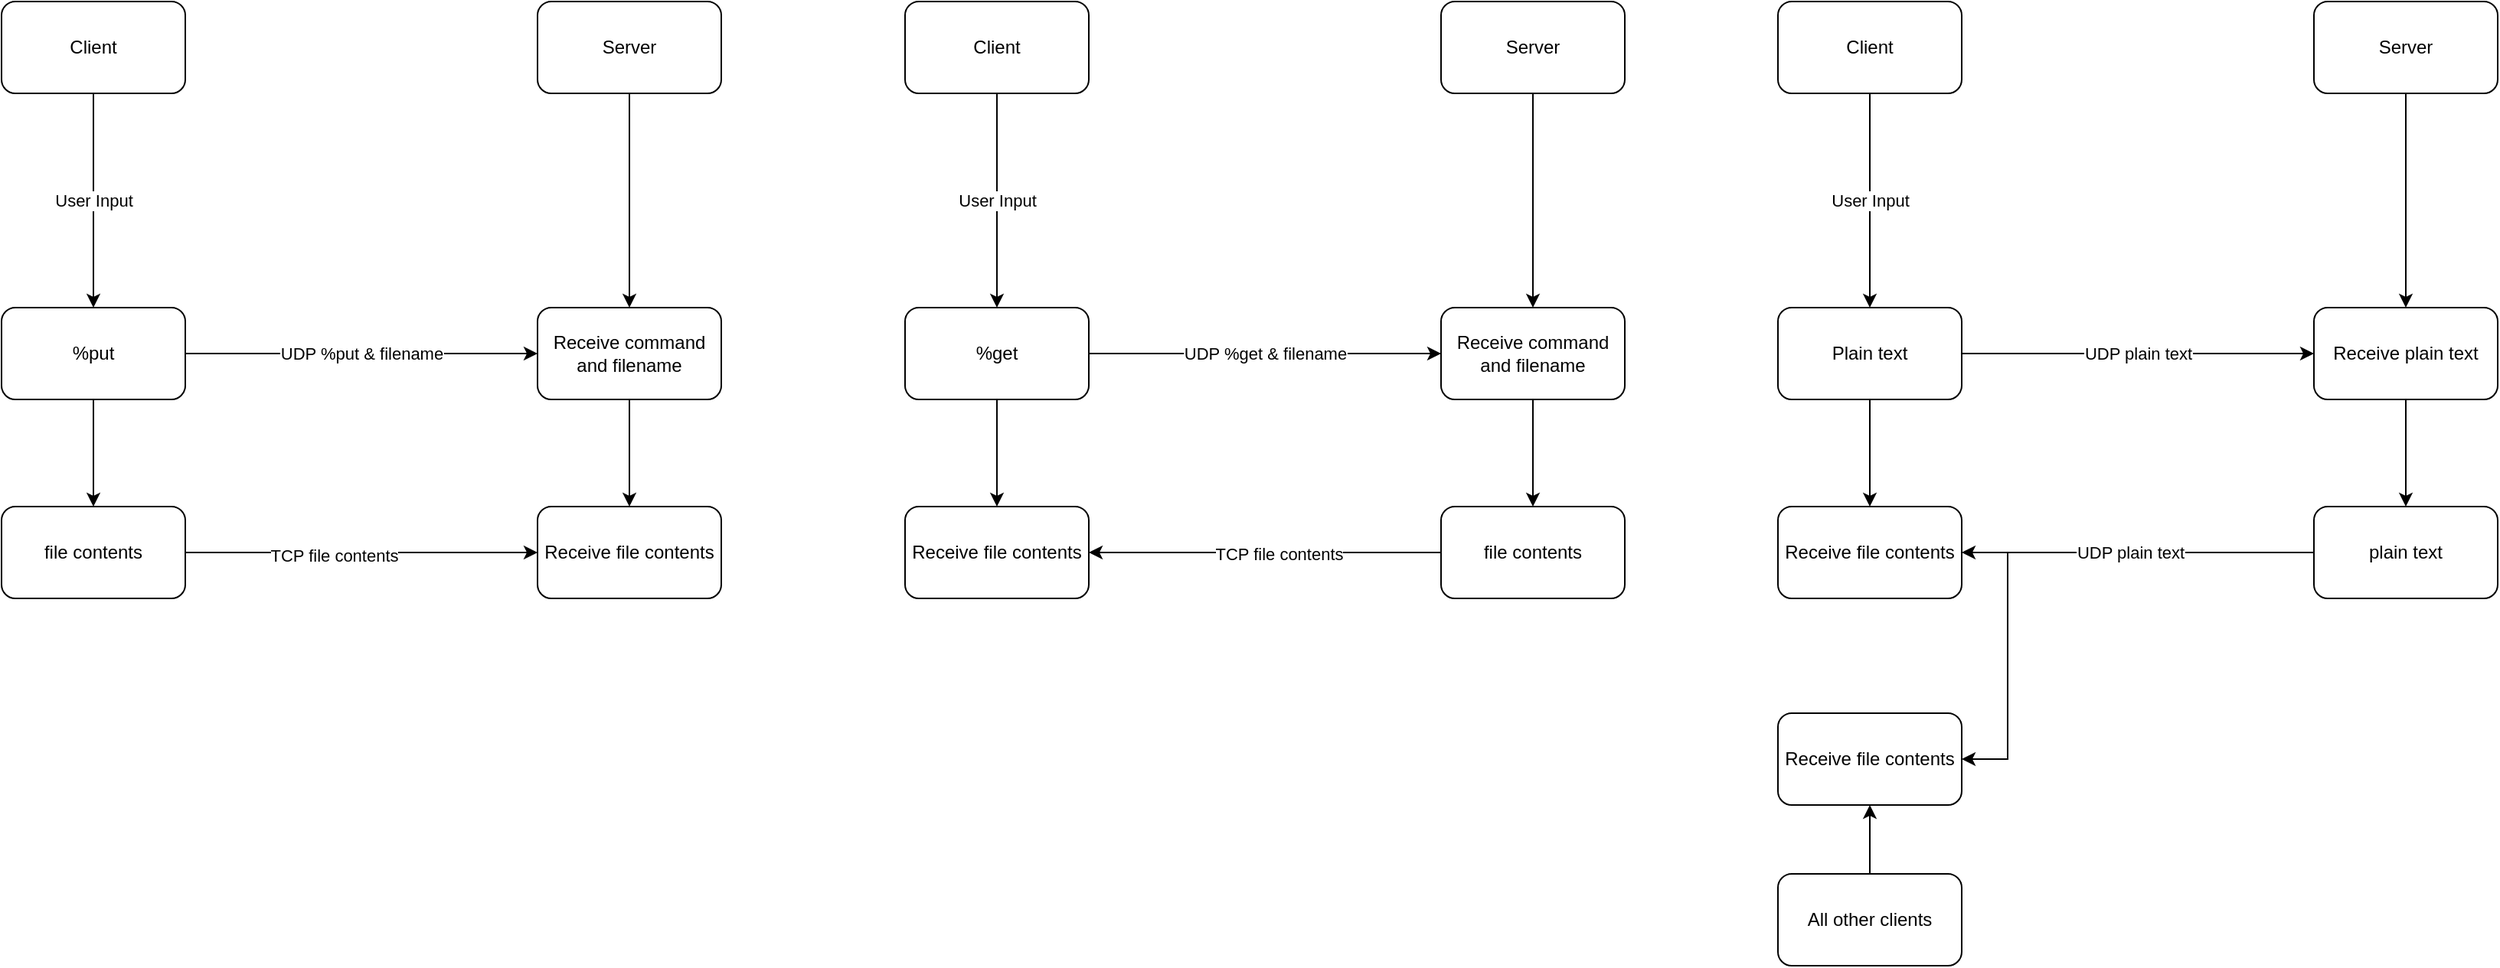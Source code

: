 <mxfile version="24.7.8">
  <diagram id="C5RBs43oDa-KdzZeNtuy" name="Page-1">
    <mxGraphModel dx="1195" dy="699" grid="1" gridSize="10" guides="1" tooltips="1" connect="1" arrows="1" fold="1" page="1" pageScale="1" pageWidth="827" pageHeight="1169" math="0" shadow="0">
      <root>
        <mxCell id="WIyWlLk6GJQsqaUBKTNV-0" />
        <mxCell id="WIyWlLk6GJQsqaUBKTNV-1" parent="WIyWlLk6GJQsqaUBKTNV-0" />
        <mxCell id="2UwS48QcFwTqUEproepU-4" value="User Input" style="edgeStyle=orthogonalEdgeStyle;rounded=0;orthogonalLoop=1;jettySize=auto;html=1;exitX=0.5;exitY=1;exitDx=0;exitDy=0;entryX=0.5;entryY=0;entryDx=0;entryDy=0;" edge="1" parent="WIyWlLk6GJQsqaUBKTNV-1" source="2UwS48QcFwTqUEproepU-0" target="2UwS48QcFwTqUEproepU-12">
          <mxGeometry relative="1" as="geometry">
            <mxPoint x="190" y="290" as="targetPoint" />
          </mxGeometry>
        </mxCell>
        <mxCell id="2UwS48QcFwTqUEproepU-0" value="Client" style="rounded=1;whiteSpace=wrap;html=1;" vertex="1" parent="WIyWlLk6GJQsqaUBKTNV-1">
          <mxGeometry x="130" y="90" width="120" height="60" as="geometry" />
        </mxCell>
        <mxCell id="2UwS48QcFwTqUEproepU-9" value="UDP %put &amp;amp; filename" style="edgeStyle=orthogonalEdgeStyle;rounded=0;orthogonalLoop=1;jettySize=auto;html=1;exitX=1;exitY=0.5;exitDx=0;exitDy=0;entryX=0;entryY=0.5;entryDx=0;entryDy=0;" edge="1" parent="WIyWlLk6GJQsqaUBKTNV-1" source="2UwS48QcFwTqUEproepU-12" target="2UwS48QcFwTqUEproepU-34">
          <mxGeometry relative="1" as="geometry">
            <mxPoint x="230" y="330" as="sourcePoint" />
            <mxPoint x="540" y="320" as="targetPoint" />
          </mxGeometry>
        </mxCell>
        <mxCell id="2UwS48QcFwTqUEproepU-35" style="edgeStyle=orthogonalEdgeStyle;rounded=0;orthogonalLoop=1;jettySize=auto;html=1;exitX=0.5;exitY=1;exitDx=0;exitDy=0;entryX=0.5;entryY=0;entryDx=0;entryDy=0;" edge="1" parent="WIyWlLk6GJQsqaUBKTNV-1" source="2UwS48QcFwTqUEproepU-7" target="2UwS48QcFwTqUEproepU-34">
          <mxGeometry relative="1" as="geometry" />
        </mxCell>
        <mxCell id="2UwS48QcFwTqUEproepU-7" value="Server" style="rounded=1;whiteSpace=wrap;html=1;" vertex="1" parent="WIyWlLk6GJQsqaUBKTNV-1">
          <mxGeometry x="480" y="90" width="120" height="60" as="geometry" />
        </mxCell>
        <mxCell id="2UwS48QcFwTqUEproepU-18" style="edgeStyle=orthogonalEdgeStyle;rounded=0;orthogonalLoop=1;jettySize=auto;html=1;exitX=0.5;exitY=1;exitDx=0;exitDy=0;entryX=0.5;entryY=0;entryDx=0;entryDy=0;" edge="1" parent="WIyWlLk6GJQsqaUBKTNV-1" source="2UwS48QcFwTqUEproepU-12">
          <mxGeometry relative="1" as="geometry">
            <mxPoint x="190" y="420" as="targetPoint" />
          </mxGeometry>
        </mxCell>
        <mxCell id="2UwS48QcFwTqUEproepU-12" value="%put" style="rounded=1;whiteSpace=wrap;html=1;" vertex="1" parent="WIyWlLk6GJQsqaUBKTNV-1">
          <mxGeometry x="130" y="290" width="120" height="60" as="geometry" />
        </mxCell>
        <mxCell id="2UwS48QcFwTqUEproepU-21" value="User Input" style="edgeStyle=orthogonalEdgeStyle;rounded=0;orthogonalLoop=1;jettySize=auto;html=1;exitX=0.5;exitY=1;exitDx=0;exitDy=0;entryX=0.5;entryY=0;entryDx=0;entryDy=0;" edge="1" source="2UwS48QcFwTqUEproepU-22" target="2UwS48QcFwTqUEproepU-27" parent="WIyWlLk6GJQsqaUBKTNV-1">
          <mxGeometry relative="1" as="geometry">
            <mxPoint x="780" y="290" as="targetPoint" />
          </mxGeometry>
        </mxCell>
        <mxCell id="2UwS48QcFwTqUEproepU-22" value="Client" style="rounded=1;whiteSpace=wrap;html=1;" vertex="1" parent="WIyWlLk6GJQsqaUBKTNV-1">
          <mxGeometry x="720" y="90" width="120" height="60" as="geometry" />
        </mxCell>
        <mxCell id="2UwS48QcFwTqUEproepU-42" style="edgeStyle=orthogonalEdgeStyle;rounded=0;orthogonalLoop=1;jettySize=auto;html=1;exitX=0.5;exitY=1;exitDx=0;exitDy=0;entryX=0.5;entryY=0;entryDx=0;entryDy=0;" edge="1" parent="WIyWlLk6GJQsqaUBKTNV-1" source="2UwS48QcFwTqUEproepU-25" target="2UwS48QcFwTqUEproepU-40">
          <mxGeometry relative="1" as="geometry" />
        </mxCell>
        <mxCell id="2UwS48QcFwTqUEproepU-25" value="Server" style="rounded=1;whiteSpace=wrap;html=1;" vertex="1" parent="WIyWlLk6GJQsqaUBKTNV-1">
          <mxGeometry x="1070" y="90" width="120" height="60" as="geometry" />
        </mxCell>
        <mxCell id="2UwS48QcFwTqUEproepU-26" style="edgeStyle=orthogonalEdgeStyle;rounded=0;orthogonalLoop=1;jettySize=auto;html=1;exitX=0.5;exitY=1;exitDx=0;exitDy=0;entryX=0.5;entryY=0;entryDx=0;entryDy=0;" edge="1" source="2UwS48QcFwTqUEproepU-27" target="2UwS48QcFwTqUEproepU-29" parent="WIyWlLk6GJQsqaUBKTNV-1">
          <mxGeometry relative="1" as="geometry" />
        </mxCell>
        <mxCell id="2UwS48QcFwTqUEproepU-43" value="UDP %get &amp;amp; filename" style="edgeStyle=orthogonalEdgeStyle;rounded=0;orthogonalLoop=1;jettySize=auto;html=1;exitX=1;exitY=0.5;exitDx=0;exitDy=0;entryX=0;entryY=0.5;entryDx=0;entryDy=0;" edge="1" parent="WIyWlLk6GJQsqaUBKTNV-1" source="2UwS48QcFwTqUEproepU-27" target="2UwS48QcFwTqUEproepU-40">
          <mxGeometry relative="1" as="geometry" />
        </mxCell>
        <mxCell id="2UwS48QcFwTqUEproepU-27" value="%get" style="rounded=1;whiteSpace=wrap;html=1;" vertex="1" parent="WIyWlLk6GJQsqaUBKTNV-1">
          <mxGeometry x="720" y="290" width="120" height="60" as="geometry" />
        </mxCell>
        <mxCell id="2UwS48QcFwTqUEproepU-29" value="Receive file contents" style="rounded=1;whiteSpace=wrap;html=1;" vertex="1" parent="WIyWlLk6GJQsqaUBKTNV-1">
          <mxGeometry x="720" y="420" width="120" height="60" as="geometry" />
        </mxCell>
        <mxCell id="2UwS48QcFwTqUEproepU-32" style="edgeStyle=orthogonalEdgeStyle;rounded=0;orthogonalLoop=1;jettySize=auto;html=1;exitX=1;exitY=0.5;exitDx=0;exitDy=0;entryX=0;entryY=0.5;entryDx=0;entryDy=0;" edge="1" parent="WIyWlLk6GJQsqaUBKTNV-1" source="2UwS48QcFwTqUEproepU-30" target="2UwS48QcFwTqUEproepU-38">
          <mxGeometry relative="1" as="geometry">
            <mxPoint x="540" y="450.167" as="targetPoint" />
          </mxGeometry>
        </mxCell>
        <mxCell id="2UwS48QcFwTqUEproepU-33" value="TCP file contents" style="edgeLabel;html=1;align=center;verticalAlign=middle;resizable=0;points=[];" vertex="1" connectable="0" parent="2UwS48QcFwTqUEproepU-32">
          <mxGeometry x="-0.163" y="-2" relative="1" as="geometry">
            <mxPoint as="offset" />
          </mxGeometry>
        </mxCell>
        <mxCell id="2UwS48QcFwTqUEproepU-30" value="file contents" style="rounded=1;whiteSpace=wrap;html=1;" vertex="1" parent="WIyWlLk6GJQsqaUBKTNV-1">
          <mxGeometry x="130" y="420" width="120" height="60" as="geometry" />
        </mxCell>
        <mxCell id="2UwS48QcFwTqUEproepU-37" style="edgeStyle=orthogonalEdgeStyle;rounded=0;orthogonalLoop=1;jettySize=auto;html=1;exitX=0.5;exitY=1;exitDx=0;exitDy=0;entryX=0.5;entryY=0;entryDx=0;entryDy=0;" edge="1" parent="WIyWlLk6GJQsqaUBKTNV-1" source="2UwS48QcFwTqUEproepU-34">
          <mxGeometry relative="1" as="geometry">
            <mxPoint x="540" y="420" as="targetPoint" />
          </mxGeometry>
        </mxCell>
        <mxCell id="2UwS48QcFwTqUEproepU-34" value="Receive command and filename" style="rounded=1;whiteSpace=wrap;html=1;" vertex="1" parent="WIyWlLk6GJQsqaUBKTNV-1">
          <mxGeometry x="480" y="290" width="120" height="60" as="geometry" />
        </mxCell>
        <mxCell id="2UwS48QcFwTqUEproepU-38" value="Receive file contents" style="rounded=1;whiteSpace=wrap;html=1;" vertex="1" parent="WIyWlLk6GJQsqaUBKTNV-1">
          <mxGeometry x="480" y="420" width="120" height="60" as="geometry" />
        </mxCell>
        <mxCell id="2UwS48QcFwTqUEproepU-46" style="edgeStyle=orthogonalEdgeStyle;rounded=0;orthogonalLoop=1;jettySize=auto;html=1;exitX=0.5;exitY=1;exitDx=0;exitDy=0;entryX=0.5;entryY=0;entryDx=0;entryDy=0;" edge="1" parent="WIyWlLk6GJQsqaUBKTNV-1" source="2UwS48QcFwTqUEproepU-40" target="2UwS48QcFwTqUEproepU-44">
          <mxGeometry relative="1" as="geometry" />
        </mxCell>
        <mxCell id="2UwS48QcFwTqUEproepU-40" value="Receive command and filename" style="rounded=1;whiteSpace=wrap;html=1;" vertex="1" parent="WIyWlLk6GJQsqaUBKTNV-1">
          <mxGeometry x="1070" y="290" width="120" height="60" as="geometry" />
        </mxCell>
        <mxCell id="2UwS48QcFwTqUEproepU-47" style="edgeStyle=orthogonalEdgeStyle;rounded=0;orthogonalLoop=1;jettySize=auto;html=1;exitX=0;exitY=0.5;exitDx=0;exitDy=0;entryX=1;entryY=0.5;entryDx=0;entryDy=0;" edge="1" parent="WIyWlLk6GJQsqaUBKTNV-1" source="2UwS48QcFwTqUEproepU-44" target="2UwS48QcFwTqUEproepU-29">
          <mxGeometry relative="1" as="geometry" />
        </mxCell>
        <mxCell id="2UwS48QcFwTqUEproepU-48" value="TCP file contents" style="edgeLabel;html=1;align=center;verticalAlign=middle;resizable=0;points=[];" vertex="1" connectable="0" parent="2UwS48QcFwTqUEproepU-47">
          <mxGeometry x="-0.072" y="1" relative="1" as="geometry">
            <mxPoint as="offset" />
          </mxGeometry>
        </mxCell>
        <mxCell id="2UwS48QcFwTqUEproepU-44" value="file contents" style="rounded=1;whiteSpace=wrap;html=1;" vertex="1" parent="WIyWlLk6GJQsqaUBKTNV-1">
          <mxGeometry x="1070" y="420" width="120" height="60" as="geometry" />
        </mxCell>
        <mxCell id="2UwS48QcFwTqUEproepU-49" value="User Input" style="edgeStyle=orthogonalEdgeStyle;rounded=0;orthogonalLoop=1;jettySize=auto;html=1;exitX=0.5;exitY=1;exitDx=0;exitDy=0;entryX=0.5;entryY=0;entryDx=0;entryDy=0;" edge="1" source="2UwS48QcFwTqUEproepU-50" target="2UwS48QcFwTqUEproepU-55" parent="WIyWlLk6GJQsqaUBKTNV-1">
          <mxGeometry relative="1" as="geometry">
            <mxPoint x="1350" y="290" as="targetPoint" />
          </mxGeometry>
        </mxCell>
        <mxCell id="2UwS48QcFwTqUEproepU-50" value="Client" style="rounded=1;whiteSpace=wrap;html=1;" vertex="1" parent="WIyWlLk6GJQsqaUBKTNV-1">
          <mxGeometry x="1290" y="90" width="120" height="60" as="geometry" />
        </mxCell>
        <mxCell id="2UwS48QcFwTqUEproepU-51" style="edgeStyle=orthogonalEdgeStyle;rounded=0;orthogonalLoop=1;jettySize=auto;html=1;exitX=0.5;exitY=1;exitDx=0;exitDy=0;entryX=0.5;entryY=0;entryDx=0;entryDy=0;" edge="1" source="2UwS48QcFwTqUEproepU-52" target="2UwS48QcFwTqUEproepU-58" parent="WIyWlLk6GJQsqaUBKTNV-1">
          <mxGeometry relative="1" as="geometry" />
        </mxCell>
        <mxCell id="2UwS48QcFwTqUEproepU-52" value="Server" style="rounded=1;whiteSpace=wrap;html=1;" vertex="1" parent="WIyWlLk6GJQsqaUBKTNV-1">
          <mxGeometry x="1640" y="90" width="120" height="60" as="geometry" />
        </mxCell>
        <mxCell id="2UwS48QcFwTqUEproepU-53" style="edgeStyle=orthogonalEdgeStyle;rounded=0;orthogonalLoop=1;jettySize=auto;html=1;exitX=0.5;exitY=1;exitDx=0;exitDy=0;entryX=0.5;entryY=0;entryDx=0;entryDy=0;" edge="1" source="2UwS48QcFwTqUEproepU-55" target="2UwS48QcFwTqUEproepU-56" parent="WIyWlLk6GJQsqaUBKTNV-1">
          <mxGeometry relative="1" as="geometry" />
        </mxCell>
        <mxCell id="2UwS48QcFwTqUEproepU-54" value="UDP plain text" style="edgeStyle=orthogonalEdgeStyle;rounded=0;orthogonalLoop=1;jettySize=auto;html=1;exitX=1;exitY=0.5;exitDx=0;exitDy=0;entryX=0;entryY=0.5;entryDx=0;entryDy=0;" edge="1" source="2UwS48QcFwTqUEproepU-55" target="2UwS48QcFwTqUEproepU-58" parent="WIyWlLk6GJQsqaUBKTNV-1">
          <mxGeometry relative="1" as="geometry" />
        </mxCell>
        <mxCell id="2UwS48QcFwTqUEproepU-55" value="Plain text" style="rounded=1;whiteSpace=wrap;html=1;" vertex="1" parent="WIyWlLk6GJQsqaUBKTNV-1">
          <mxGeometry x="1290" y="290" width="120" height="60" as="geometry" />
        </mxCell>
        <mxCell id="2UwS48QcFwTqUEproepU-56" value="Receive file contents" style="rounded=1;whiteSpace=wrap;html=1;" vertex="1" parent="WIyWlLk6GJQsqaUBKTNV-1">
          <mxGeometry x="1290" y="420" width="120" height="60" as="geometry" />
        </mxCell>
        <mxCell id="2UwS48QcFwTqUEproepU-57" style="edgeStyle=orthogonalEdgeStyle;rounded=0;orthogonalLoop=1;jettySize=auto;html=1;exitX=0.5;exitY=1;exitDx=0;exitDy=0;entryX=0.5;entryY=0;entryDx=0;entryDy=0;" edge="1" source="2UwS48QcFwTqUEproepU-58" target="2UwS48QcFwTqUEproepU-61" parent="WIyWlLk6GJQsqaUBKTNV-1">
          <mxGeometry relative="1" as="geometry" />
        </mxCell>
        <mxCell id="2UwS48QcFwTqUEproepU-58" value="Receive plain text" style="rounded=1;whiteSpace=wrap;html=1;" vertex="1" parent="WIyWlLk6GJQsqaUBKTNV-1">
          <mxGeometry x="1640" y="290" width="120" height="60" as="geometry" />
        </mxCell>
        <mxCell id="2UwS48QcFwTqUEproepU-59" style="edgeStyle=orthogonalEdgeStyle;rounded=0;orthogonalLoop=1;jettySize=auto;html=1;exitX=0;exitY=0.5;exitDx=0;exitDy=0;entryX=1;entryY=0.5;entryDx=0;entryDy=0;" edge="1" source="2UwS48QcFwTqUEproepU-61" target="2UwS48QcFwTqUEproepU-56" parent="WIyWlLk6GJQsqaUBKTNV-1">
          <mxGeometry relative="1" as="geometry" />
        </mxCell>
        <mxCell id="2UwS48QcFwTqUEproepU-67" value="UDP plain text" style="edgeStyle=orthogonalEdgeStyle;rounded=0;orthogonalLoop=1;jettySize=auto;html=1;exitX=0;exitY=0.5;exitDx=0;exitDy=0;entryX=1;entryY=0.5;entryDx=0;entryDy=0;" edge="1" parent="WIyWlLk6GJQsqaUBKTNV-1" source="2UwS48QcFwTqUEproepU-61" target="2UwS48QcFwTqUEproepU-65">
          <mxGeometry x="-0.343" relative="1" as="geometry">
            <Array as="points">
              <mxPoint x="1440" y="450" />
              <mxPoint x="1440" y="585" />
            </Array>
            <mxPoint as="offset" />
          </mxGeometry>
        </mxCell>
        <mxCell id="2UwS48QcFwTqUEproepU-61" value="plain text" style="rounded=1;whiteSpace=wrap;html=1;" vertex="1" parent="WIyWlLk6GJQsqaUBKTNV-1">
          <mxGeometry x="1640" y="420" width="120" height="60" as="geometry" />
        </mxCell>
        <mxCell id="2UwS48QcFwTqUEproepU-66" style="edgeStyle=orthogonalEdgeStyle;rounded=0;orthogonalLoop=1;jettySize=auto;html=1;exitX=0.5;exitY=0;exitDx=0;exitDy=0;entryX=0.5;entryY=1;entryDx=0;entryDy=0;" edge="1" parent="WIyWlLk6GJQsqaUBKTNV-1" source="2UwS48QcFwTqUEproepU-62" target="2UwS48QcFwTqUEproepU-65">
          <mxGeometry relative="1" as="geometry" />
        </mxCell>
        <mxCell id="2UwS48QcFwTqUEproepU-62" value="All other clients" style="rounded=1;whiteSpace=wrap;html=1;" vertex="1" parent="WIyWlLk6GJQsqaUBKTNV-1">
          <mxGeometry x="1290" y="660" width="120" height="60" as="geometry" />
        </mxCell>
        <mxCell id="2UwS48QcFwTqUEproepU-65" value="Receive file contents" style="rounded=1;whiteSpace=wrap;html=1;" vertex="1" parent="WIyWlLk6GJQsqaUBKTNV-1">
          <mxGeometry x="1290" y="555" width="120" height="60" as="geometry" />
        </mxCell>
      </root>
    </mxGraphModel>
  </diagram>
</mxfile>
